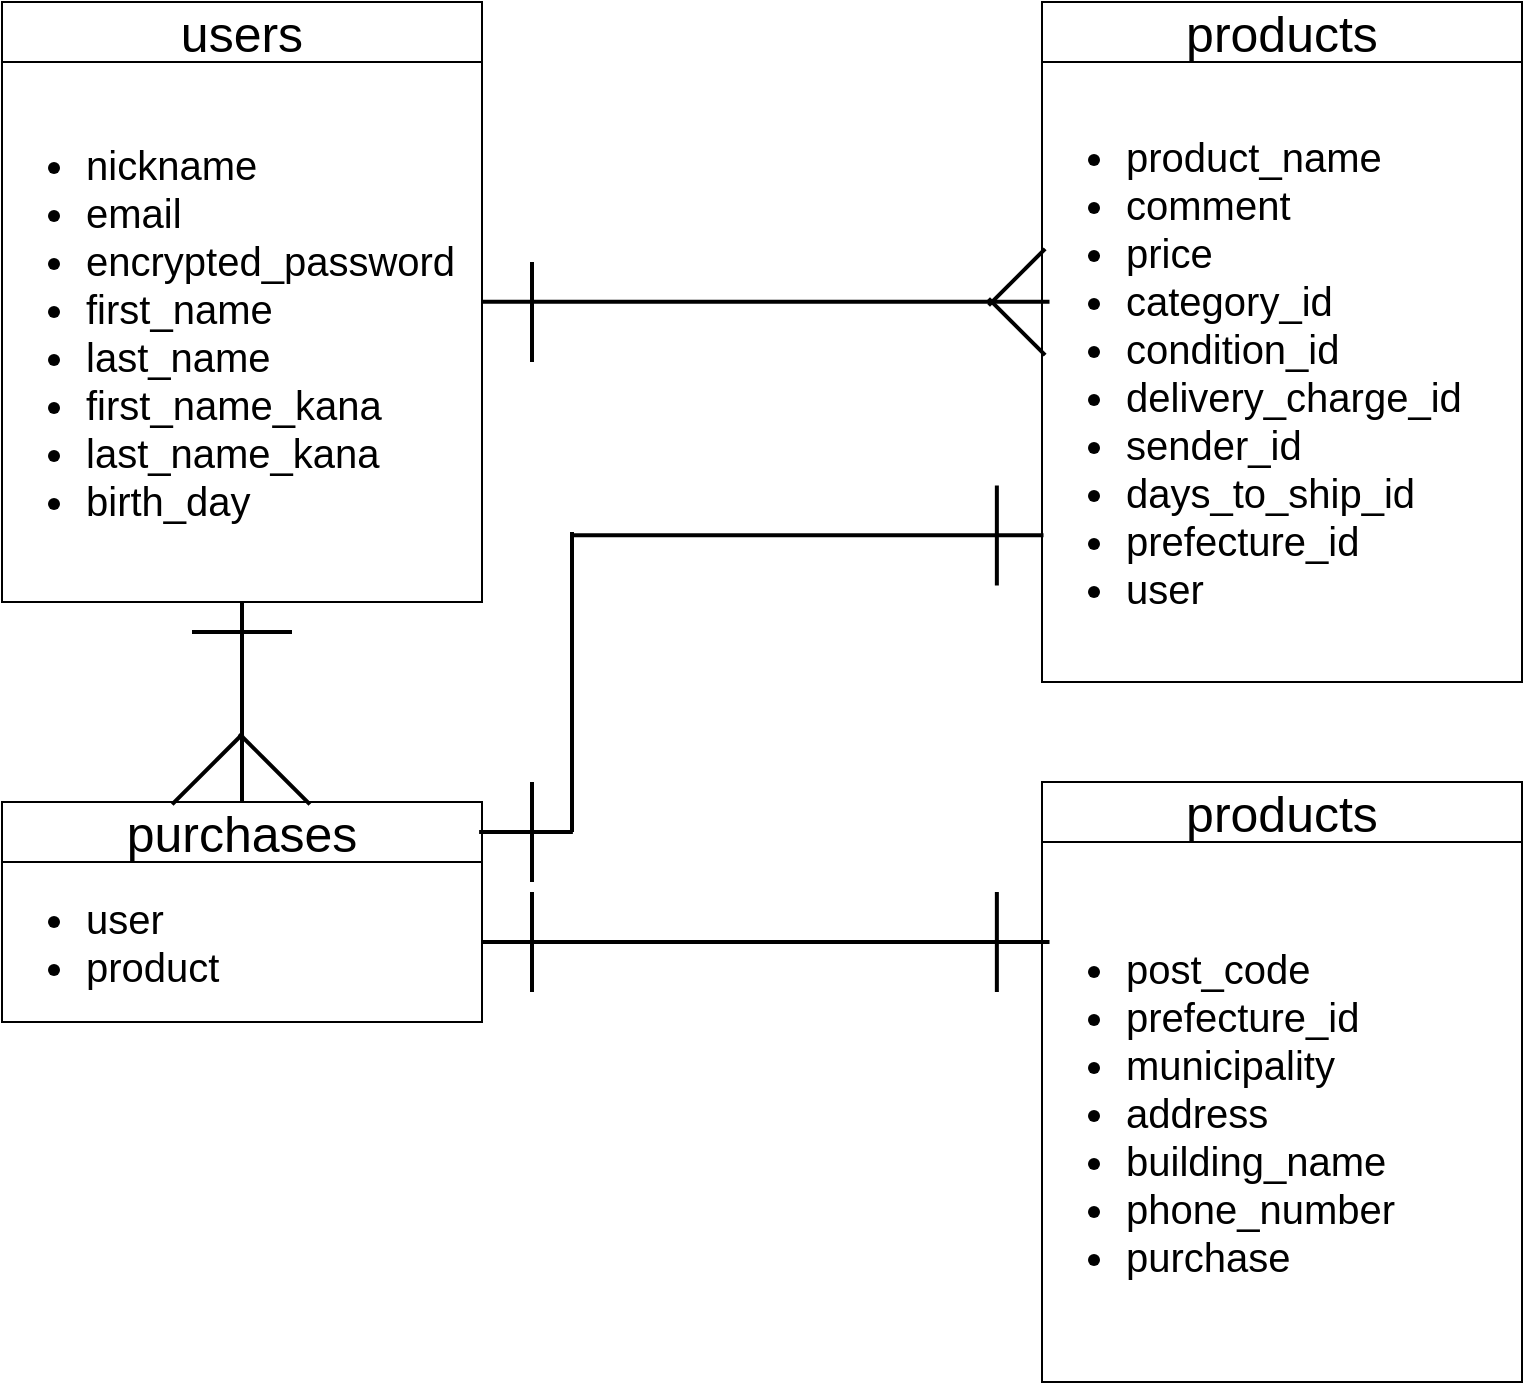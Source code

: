 <mxfile>
    <diagram id="LElWLTq3SB56PaDLJWcj" name="ページ1">
        <mxGraphModel dx="674" dy="680" grid="1" gridSize="10" guides="1" tooltips="1" connect="1" arrows="1" fold="1" page="1" pageScale="1" pageWidth="1169" pageHeight="1654" math="0" shadow="0">
            <root>
                <mxCell id="0"/>
                <mxCell id="1" parent="0"/>
                <mxCell id="12" value="&lt;font style=&quot;font-size: 25px&quot;&gt;users&lt;/font&gt;" style="whiteSpace=wrap;html=1;" vertex="1" parent="1">
                    <mxGeometry x="50" y="80" width="240" height="30" as="geometry"/>
                </mxCell>
                <mxCell id="13" value="&lt;ul style=&quot;font-size: 20px&quot;&gt;&lt;li&gt;nickname&lt;/li&gt;&lt;li&gt;email&lt;/li&gt;&lt;li&gt;encrypted_password&lt;/li&gt;&lt;li&gt;first_name&lt;/li&gt;&lt;li&gt;last_name&lt;/li&gt;&lt;li&gt;first_name_kana&lt;/li&gt;&lt;li&gt;last_name_kana&lt;/li&gt;&lt;li&gt;birth_day&lt;/li&gt;&lt;/ul&gt;" style="whiteSpace=wrap;html=1;fontSize=25;align=left;" vertex="1" parent="1">
                    <mxGeometry x="50" y="110" width="240" height="270" as="geometry"/>
                </mxCell>
                <mxCell id="14" value="&lt;span style=&quot;font-size: 25px&quot;&gt;products&lt;/span&gt;" style="whiteSpace=wrap;html=1;" vertex="1" parent="1">
                    <mxGeometry x="570" y="80" width="240" height="30" as="geometry"/>
                </mxCell>
                <mxCell id="15" value="&lt;ul style=&quot;font-size: 20px&quot;&gt;&lt;li&gt;product_name&lt;/li&gt;&lt;li&gt;comment&lt;/li&gt;&lt;li&gt;price&lt;/li&gt;&lt;li&gt;category_id&lt;/li&gt;&lt;li&gt;condition_id&lt;/li&gt;&lt;li&gt;delivery_charge_id&lt;/li&gt;&lt;li&gt;sender_id&lt;/li&gt;&lt;li&gt;days_to_ship_id&lt;/li&gt;&lt;li&gt;prefecture_id&lt;/li&gt;&lt;li&gt;user&lt;/li&gt;&lt;/ul&gt;" style="whiteSpace=wrap;html=1;fontSize=25;align=left;" vertex="1" parent="1">
                    <mxGeometry x="570" y="110" width="240" height="310" as="geometry"/>
                </mxCell>
                <mxCell id="16" value="&lt;span style=&quot;font-size: 25px&quot;&gt;purchases&lt;/span&gt;" style="whiteSpace=wrap;html=1;" vertex="1" parent="1">
                    <mxGeometry x="50" y="480" width="240" height="30" as="geometry"/>
                </mxCell>
                <mxCell id="17" value="&lt;ul style=&quot;font-size: 20px&quot;&gt;&lt;li&gt;user&lt;/li&gt;&lt;li&gt;product&lt;/li&gt;&lt;/ul&gt;" style="whiteSpace=wrap;html=1;fontSize=25;align=left;" vertex="1" parent="1">
                    <mxGeometry x="50" y="510" width="240" height="80" as="geometry"/>
                </mxCell>
                <mxCell id="18" value="&lt;ul style=&quot;font-size: 20px&quot;&gt;&lt;li&gt;post_code&lt;/li&gt;&lt;li&gt;prefecture_id&lt;/li&gt;&lt;li&gt;municipality&lt;/li&gt;&lt;li&gt;address&lt;/li&gt;&lt;li&gt;building_name&lt;/li&gt;&lt;li&gt;phone_number&lt;/li&gt;&lt;li&gt;purchase&lt;/li&gt;&lt;/ul&gt;" style="whiteSpace=wrap;html=1;fontSize=25;align=left;" vertex="1" parent="1">
                    <mxGeometry x="570" y="500" width="240" height="270" as="geometry"/>
                </mxCell>
                <mxCell id="19" value="&lt;span style=&quot;font-size: 25px&quot;&gt;products&lt;/span&gt;" style="whiteSpace=wrap;html=1;" vertex="1" parent="1">
                    <mxGeometry x="570" y="470" width="240" height="30" as="geometry"/>
                </mxCell>
                <mxCell id="27" value="" style="line;strokeWidth=2;direction=south;html=1;fontSize=20;" vertex="1" parent="1">
                    <mxGeometry x="310" y="210" width="10" height="50" as="geometry"/>
                </mxCell>
                <mxCell id="30" value="" style="line;strokeWidth=2;direction=south;html=1;fontSize=20;rotation=90;" vertex="1" parent="1">
                    <mxGeometry x="426.88" y="88" width="10" height="283.75" as="geometry"/>
                </mxCell>
                <mxCell id="31" value="" style="line;strokeWidth=2;direction=south;html=1;fontSize=20;rotation=45;" vertex="1" parent="1">
                    <mxGeometry x="552.43" y="197.57" width="10" height="40" as="geometry"/>
                </mxCell>
                <mxCell id="32" value="" style="line;strokeWidth=2;direction=south;html=1;fontSize=20;rotation=-45;" vertex="1" parent="1">
                    <mxGeometry x="552.43" y="222.43" width="10" height="40" as="geometry"/>
                </mxCell>
                <mxCell id="34" value="" style="line;strokeWidth=2;direction=south;html=1;fontSize=20;" vertex="1" parent="1">
                    <mxGeometry x="165" y="380" width="10" height="100" as="geometry"/>
                </mxCell>
                <mxCell id="35" value="" style="line;strokeWidth=2;direction=south;html=1;fontSize=20;rotation=90;" vertex="1" parent="1">
                    <mxGeometry x="165" y="370" width="10" height="50" as="geometry"/>
                </mxCell>
                <mxCell id="36" value="" style="line;strokeWidth=2;direction=south;html=1;fontSize=20;rotation=45;" vertex="1" parent="1">
                    <mxGeometry x="146.46" y="438.54" width="12.57" height="50" as="geometry"/>
                </mxCell>
                <mxCell id="37" value="" style="line;strokeWidth=2;direction=south;html=1;fontSize=20;rotation=135;" vertex="1" parent="1">
                    <mxGeometry x="180" y="438.54" width="12.57" height="50" as="geometry"/>
                </mxCell>
                <mxCell id="38" value="" style="line;strokeWidth=2;direction=south;html=1;fontSize=20;rotation=90;" vertex="1" parent="1">
                    <mxGeometry x="307" y="471.57" width="10" height="46.88" as="geometry"/>
                </mxCell>
                <mxCell id="39" value="" style="line;strokeWidth=2;direction=south;html=1;fontSize=20;rotation=90;" vertex="1" parent="1">
                    <mxGeometry x="426.88" y="408.13" width="10" height="283.75" as="geometry"/>
                </mxCell>
                <mxCell id="40" value="" style="line;strokeWidth=2;direction=south;html=1;fontSize=20;rotation=-180;" vertex="1" parent="1">
                    <mxGeometry x="330" y="345" width="10" height="150" as="geometry"/>
                </mxCell>
                <mxCell id="41" value="" style="line;strokeWidth=2;direction=south;html=1;fontSize=20;rotation=90;" vertex="1" parent="1">
                    <mxGeometry x="451.15" y="229.06" width="4" height="235.21" as="geometry"/>
                </mxCell>
                <mxCell id="42" value="" style="line;strokeWidth=2;direction=south;html=1;fontSize=20;rotation=-180;" vertex="1" parent="1">
                    <mxGeometry x="310" y="525.01" width="10" height="50" as="geometry"/>
                </mxCell>
                <mxCell id="43" value="" style="line;strokeWidth=2;direction=south;html=1;fontSize=20;rotation=-180;" vertex="1" parent="1">
                    <mxGeometry x="310" y="470.01" width="10" height="50" as="geometry"/>
                </mxCell>
                <mxCell id="44" value="" style="line;strokeWidth=2;direction=south;html=1;fontSize=20;rotation=-180;" vertex="1" parent="1">
                    <mxGeometry x="542.43" y="321.75" width="10" height="50" as="geometry"/>
                </mxCell>
                <mxCell id="46" value="" style="line;strokeWidth=2;direction=south;html=1;fontSize=20;rotation=-180;" vertex="1" parent="1">
                    <mxGeometry x="542.43" y="525.01" width="10" height="50" as="geometry"/>
                </mxCell>
            </root>
        </mxGraphModel>
    </diagram>
</mxfile>
